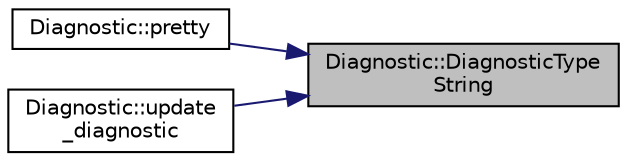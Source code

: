digraph "Diagnostic::DiagnosticTypeString"
{
 // LATEX_PDF_SIZE
  edge [fontname="Helvetica",fontsize="10",labelfontname="Helvetica",labelfontsize="10"];
  node [fontname="Helvetica",fontsize="10",shape=record];
  rankdir="RL";
  Node1 [label="Diagnostic::DiagnosticType\lString",height=0.2,width=0.4,color="black", fillcolor="grey75", style="filled", fontcolor="black",tooltip="Convert Diagnostic::DiagnosticType to human readable string."];
  Node1 -> Node2 [dir="back",color="midnightblue",fontsize="10",style="solid",fontname="Helvetica"];
  Node2 [label="Diagnostic::pretty",height=0.2,width=0.4,color="black", fillcolor="white", style="filled",URL="$classDiagnostic.html#a6b99896d189da5156980d50ed2b83b50",tooltip="Generate human readable string of a diagnostic."];
  Node1 -> Node3 [dir="back",color="midnightblue",fontsize="10",style="solid",fontname="Helvetica"];
  Node3 [label="Diagnostic::update\l_diagnostic",height=0.2,width=0.4,color="black", fillcolor="white", style="filled",URL="$classDiagnostic.html#ab0ff2b7bb42231087bca65d9f9c8ca1d",tooltip="Update Diagnostic."];
}
